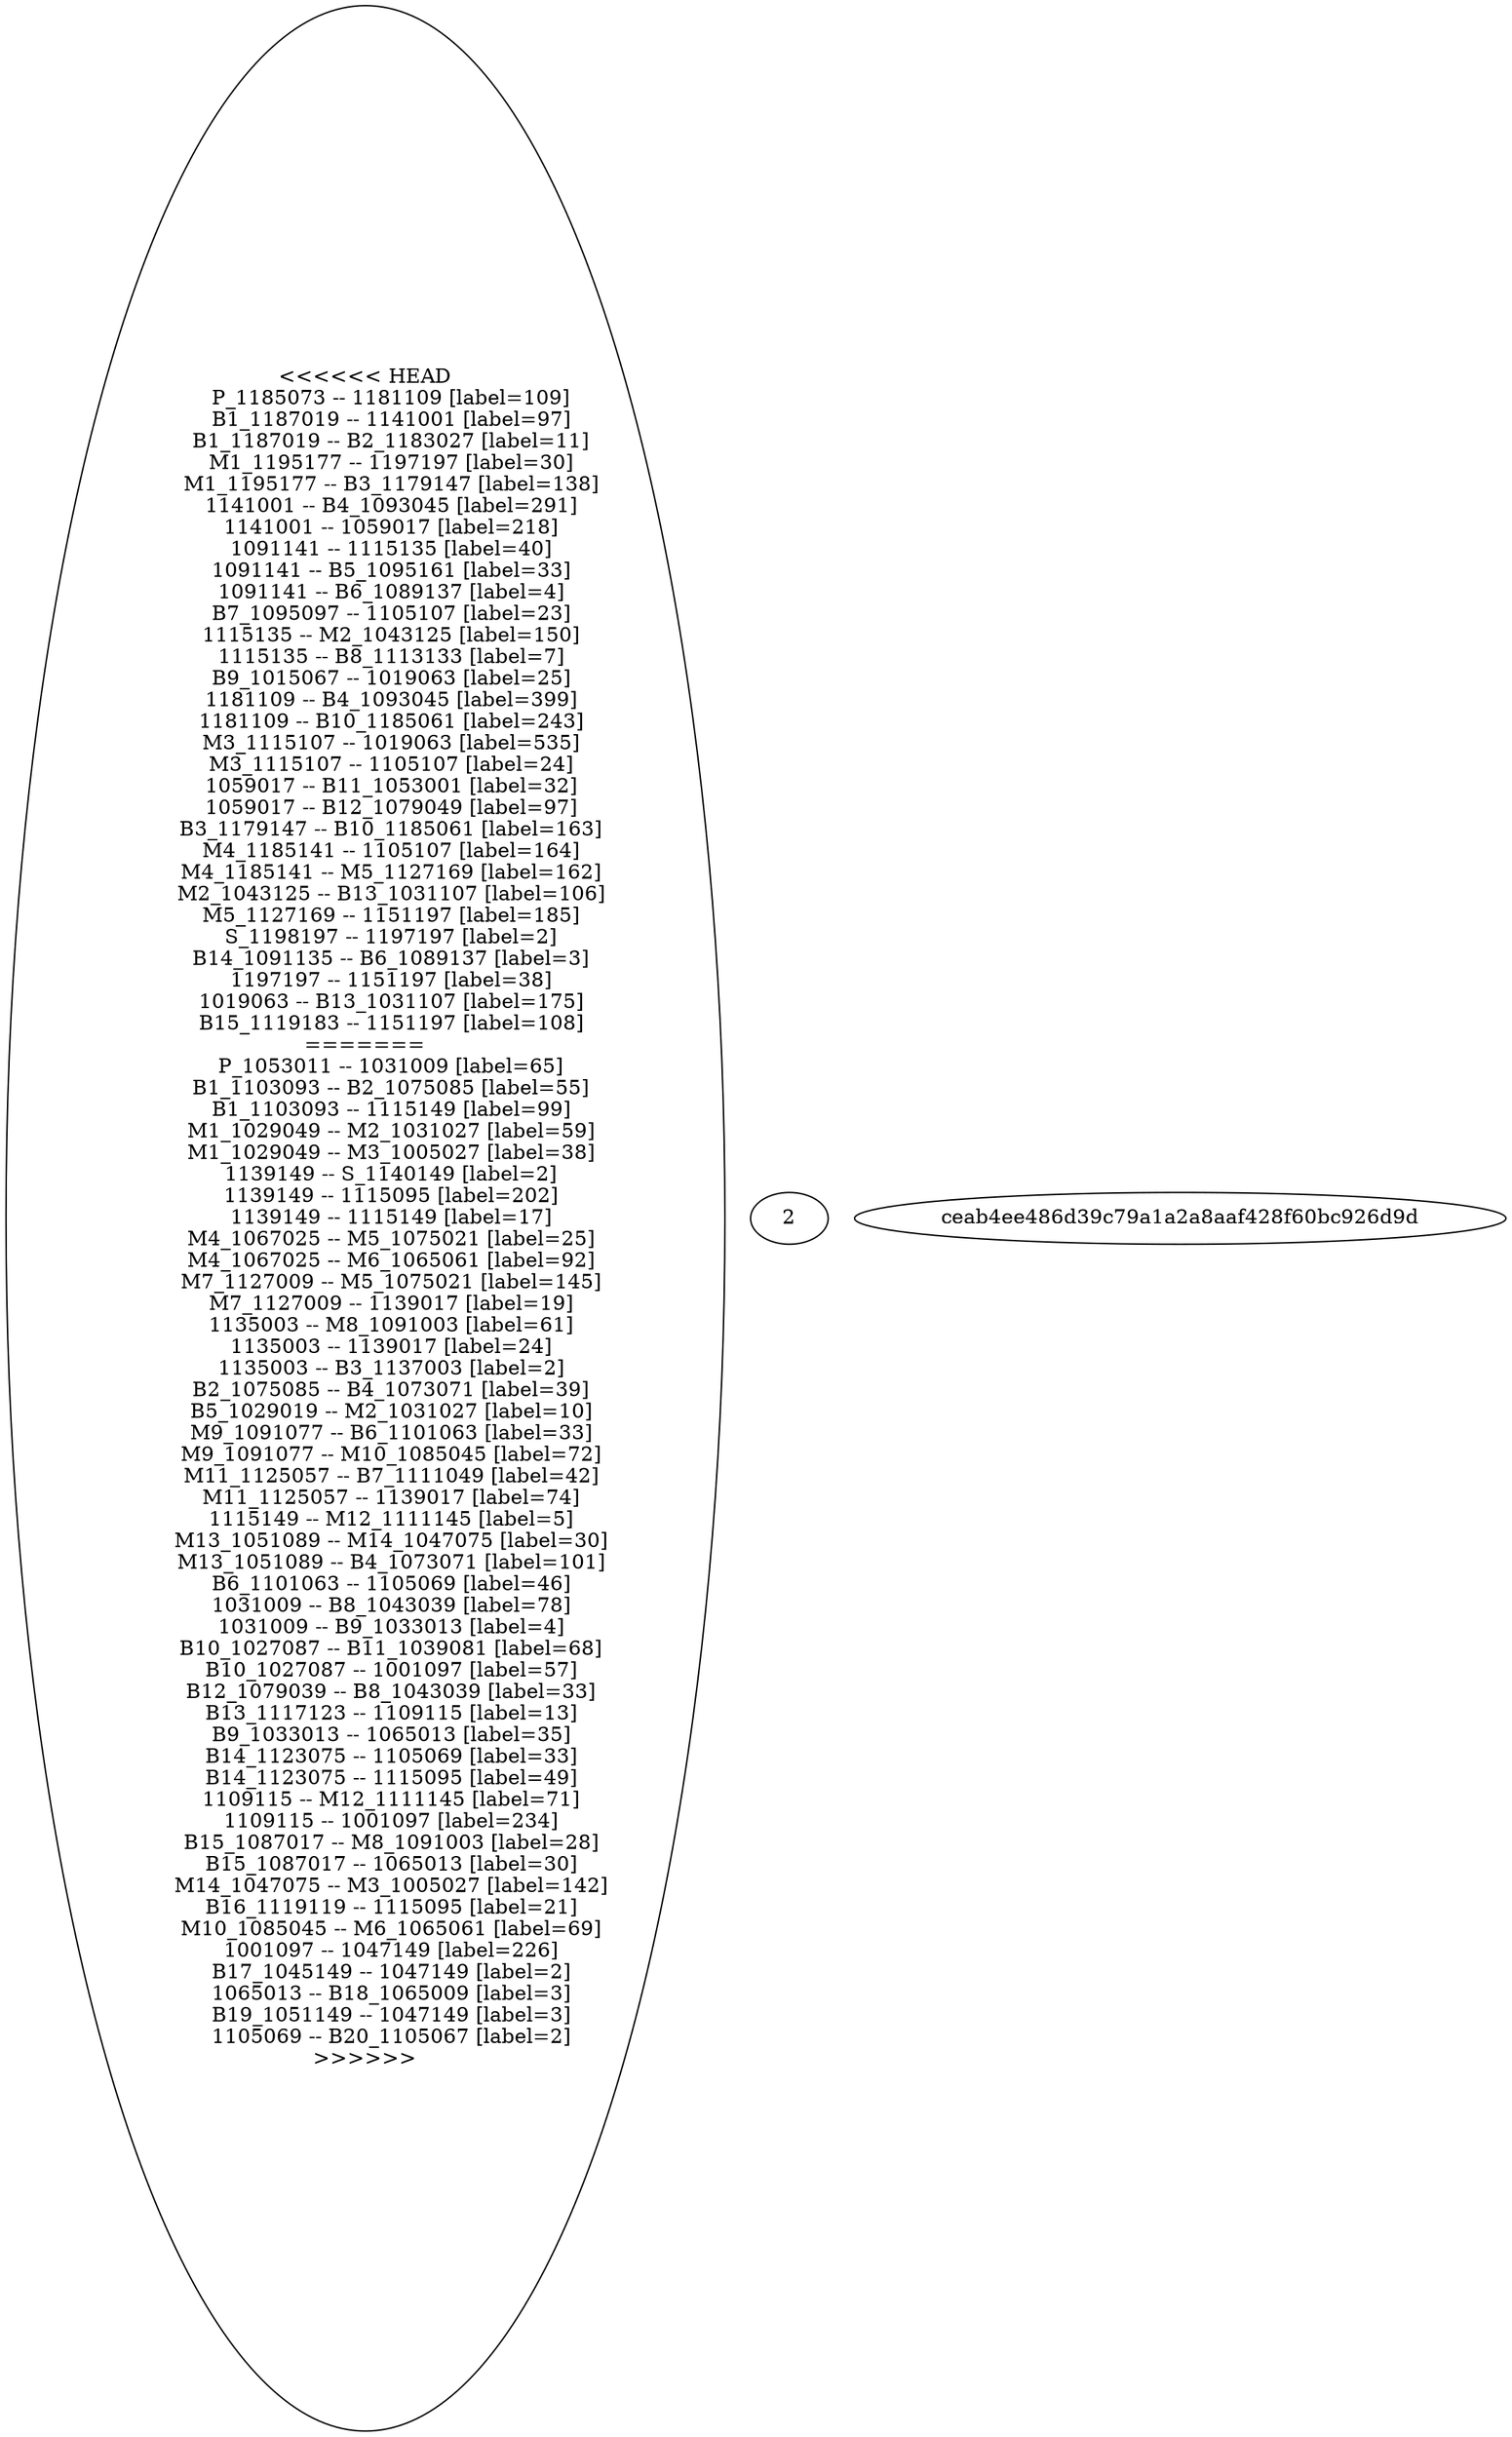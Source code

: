 graph chemin {

<<<<<<< HEAD
	P_1185073 -- 1181109 [label=109]
	B1_1187019 -- 1141001 [label=97]
	B1_1187019 -- B2_1183027 [label=11]
	M1_1195177 -- 1197197 [label=30]
	M1_1195177 -- B3_1179147 [label=138]
	1141001 -- B4_1093045 [label=291]
	1141001 -- 1059017 [label=218]
	1091141 -- 1115135 [label=40]
	1091141 -- B5_1095161 [label=33]
	1091141 -- B6_1089137 [label=4]
	B7_1095097 -- 1105107 [label=23]
	1115135 -- M2_1043125 [label=150]
	1115135 -- B8_1113133 [label=7]
	B9_1015067 -- 1019063 [label=25]
	1181109 -- B4_1093045 [label=399]
	1181109 -- B10_1185061 [label=243]
	M3_1115107 -- 1019063 [label=535]
	M3_1115107 -- 1105107 [label=24]
	1059017 -- B11_1053001 [label=32]
	1059017 -- B12_1079049 [label=97]
	B3_1179147 -- B10_1185061 [label=163]
	M4_1185141 -- 1105107 [label=164]
	M4_1185141 -- M5_1127169 [label=162]
	M2_1043125 -- B13_1031107 [label=106]
	M5_1127169 -- 1151197 [label=185]
	S_1198197 -- 1197197 [label=2]
	B14_1091135 -- B6_1089137 [label=3]
	1197197 -- 1151197 [label=38]
	1019063 -- B13_1031107 [label=175]
	B15_1119183 -- 1151197 [label=108]
=======
	P_1053011 -- 1031009 [label=65]
	B1_1103093 -- B2_1075085 [label=55]
	B1_1103093 -- 1115149 [label=99]
	M1_1029049 -- M2_1031027 [label=59]
	M1_1029049 -- M3_1005027 [label=38]
	1139149 -- S_1140149 [label=2]
	1139149 -- 1115095 [label=202]
	1139149 -- 1115149 [label=17]
	M4_1067025 -- M5_1075021 [label=25]
	M4_1067025 -- M6_1065061 [label=92]
	M7_1127009 -- M5_1075021 [label=145]
	M7_1127009 -- 1139017 [label=19]
	1135003 -- M8_1091003 [label=61]
	1135003 -- 1139017 [label=24]
	1135003 -- B3_1137003 [label=2]
	B2_1075085 -- B4_1073071 [label=39]
	B5_1029019 -- M2_1031027 [label=10]
	M9_1091077 -- B6_1101063 [label=33]
	M9_1091077 -- M10_1085045 [label=72]
	M11_1125057 -- B7_1111049 [label=42]
	M11_1125057 -- 1139017 [label=74]
	1115149 -- M12_1111145 [label=5]
	M13_1051089 -- M14_1047075 [label=30]
	M13_1051089 -- B4_1073071 [label=101]
	B6_1101063 -- 1105069 [label=46]
	1031009 -- B8_1043039 [label=78]
	1031009 -- B9_1033013 [label=4]
	B10_1027087 -- B11_1039081 [label=68]
	B10_1027087 -- 1001097 [label=57]
	B12_1079039 -- B8_1043039 [label=33]
	B13_1117123 -- 1109115 [label=13]
	B9_1033013 -- 1065013 [label=35]
	B14_1123075 -- 1105069 [label=33]
	B14_1123075 -- 1115095 [label=49]
	1109115 -- M12_1111145 [label=71]
	1109115 -- 1001097 [label=234]
	B15_1087017 -- M8_1091003 [label=28]
	B15_1087017 -- 1065013 [label=30]
	M14_1047075 -- M3_1005027 [label=142]
	B16_1119119 -- 1115095 [label=21]
	M10_1085045 -- M6_1065061 [label=69]
	1001097 -- 1047149 [label=226]
	B17_1045149 -- 1047149 [label=2]
	1065013 -- B18_1065009 [label=3]
	B19_1051149 -- 1047149 [label=3]
	1105069 -- B20_1105067 [label=2]
>>>>>>> 2ceab4ee486d39c79a1a2a8aaf428f60bc926d9d

}

